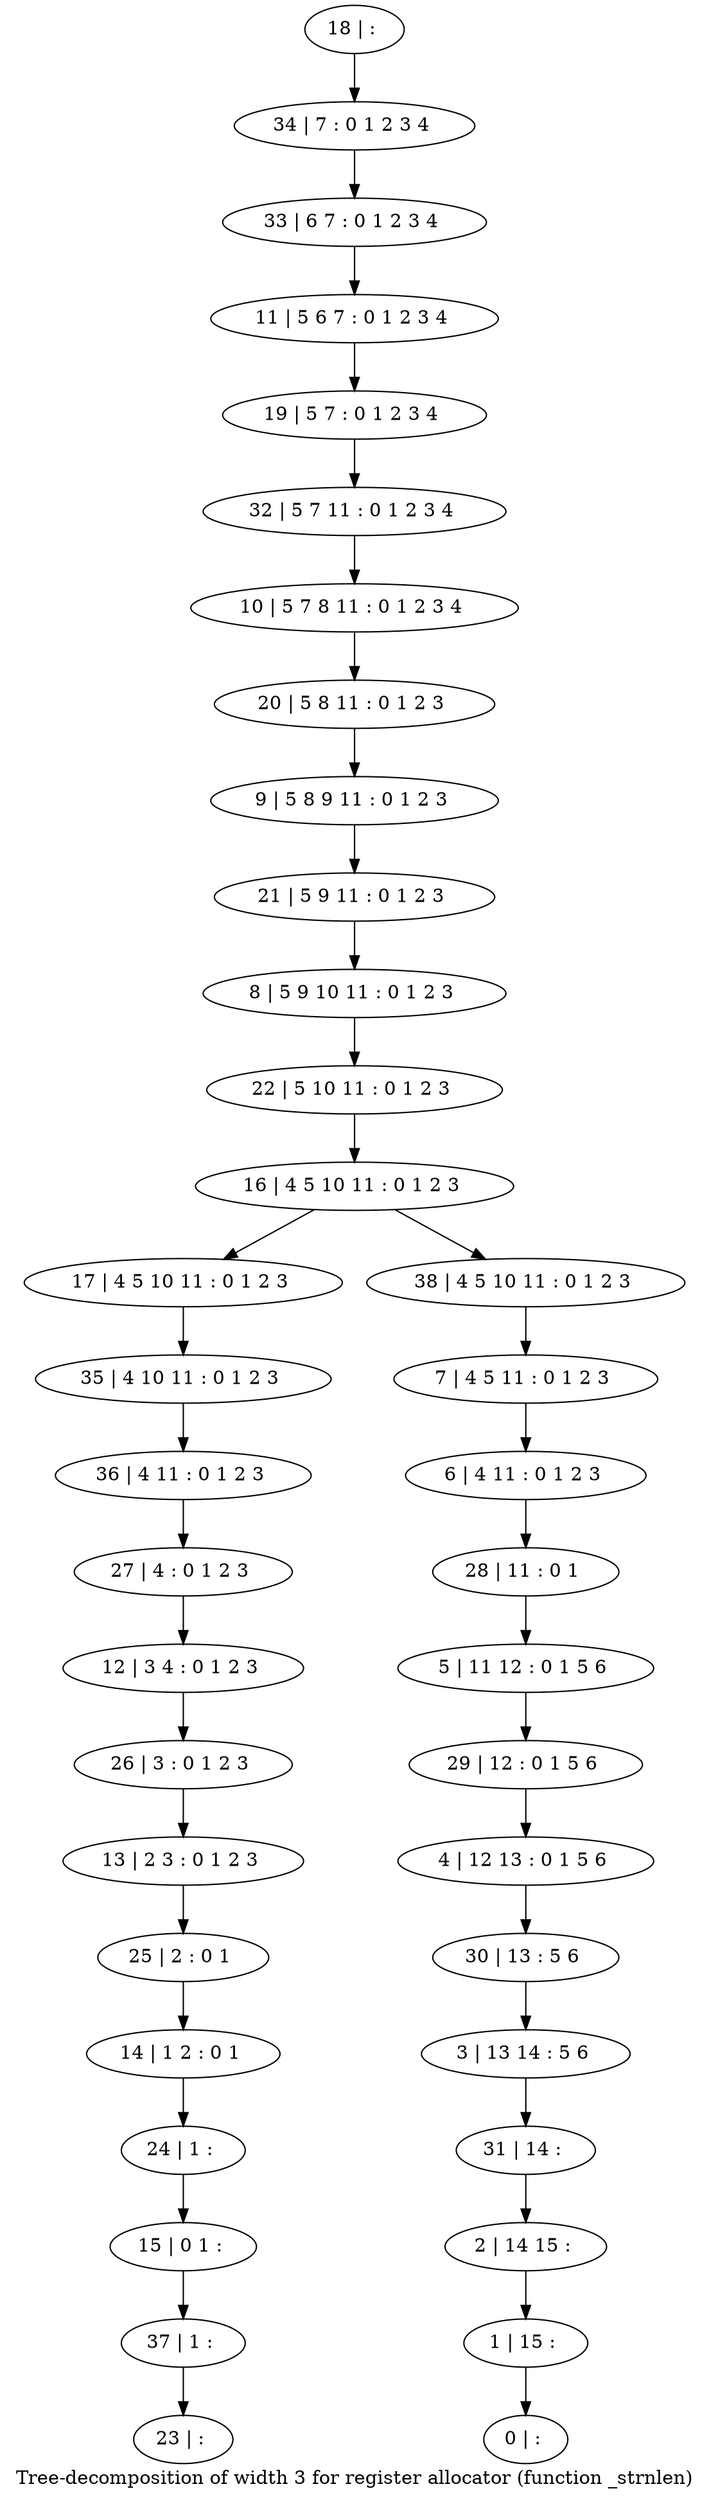 digraph G {
graph [label="Tree-decomposition of width 3 for register allocator (function _strnlen)"]
0[label="0 | : "];
1[label="1 | 15 : "];
2[label="2 | 14 15 : "];
3[label="3 | 13 14 : 5 6 "];
4[label="4 | 12 13 : 0 1 5 6 "];
5[label="5 | 11 12 : 0 1 5 6 "];
6[label="6 | 4 11 : 0 1 2 3 "];
7[label="7 | 4 5 11 : 0 1 2 3 "];
8[label="8 | 5 9 10 11 : 0 1 2 3 "];
9[label="9 | 5 8 9 11 : 0 1 2 3 "];
10[label="10 | 5 7 8 11 : 0 1 2 3 4 "];
11[label="11 | 5 6 7 : 0 1 2 3 4 "];
12[label="12 | 3 4 : 0 1 2 3 "];
13[label="13 | 2 3 : 0 1 2 3 "];
14[label="14 | 1 2 : 0 1 "];
15[label="15 | 0 1 : "];
16[label="16 | 4 5 10 11 : 0 1 2 3 "];
17[label="17 | 4 5 10 11 : 0 1 2 3 "];
18[label="18 | : "];
19[label="19 | 5 7 : 0 1 2 3 4 "];
20[label="20 | 5 8 11 : 0 1 2 3 "];
21[label="21 | 5 9 11 : 0 1 2 3 "];
22[label="22 | 5 10 11 : 0 1 2 3 "];
23[label="23 | : "];
24[label="24 | 1 : "];
25[label="25 | 2 : 0 1 "];
26[label="26 | 3 : 0 1 2 3 "];
27[label="27 | 4 : 0 1 2 3 "];
28[label="28 | 11 : 0 1 "];
29[label="29 | 12 : 0 1 5 6 "];
30[label="30 | 13 : 5 6 "];
31[label="31 | 14 : "];
32[label="32 | 5 7 11 : 0 1 2 3 4 "];
33[label="33 | 6 7 : 0 1 2 3 4 "];
34[label="34 | 7 : 0 1 2 3 4 "];
35[label="35 | 4 10 11 : 0 1 2 3 "];
36[label="36 | 4 11 : 0 1 2 3 "];
37[label="37 | 1 : "];
38[label="38 | 4 5 10 11 : 0 1 2 3 "];
24->15 ;
14->24 ;
25->14 ;
13->25 ;
26->13 ;
12->26 ;
27->12 ;
17->35 ;
36->27 ;
35->36 ;
37->23 ;
15->37 ;
18->34 ;
34->33 ;
33->11 ;
11->19 ;
19->32 ;
32->10 ;
10->20 ;
20->9 ;
9->21 ;
21->8 ;
8->22 ;
22->16 ;
7->6 ;
6->28 ;
28->5 ;
5->29 ;
29->4 ;
4->30 ;
30->3 ;
3->31 ;
31->2 ;
2->1 ;
1->0 ;
38->7 ;
16->17 ;
16->38 ;
}
